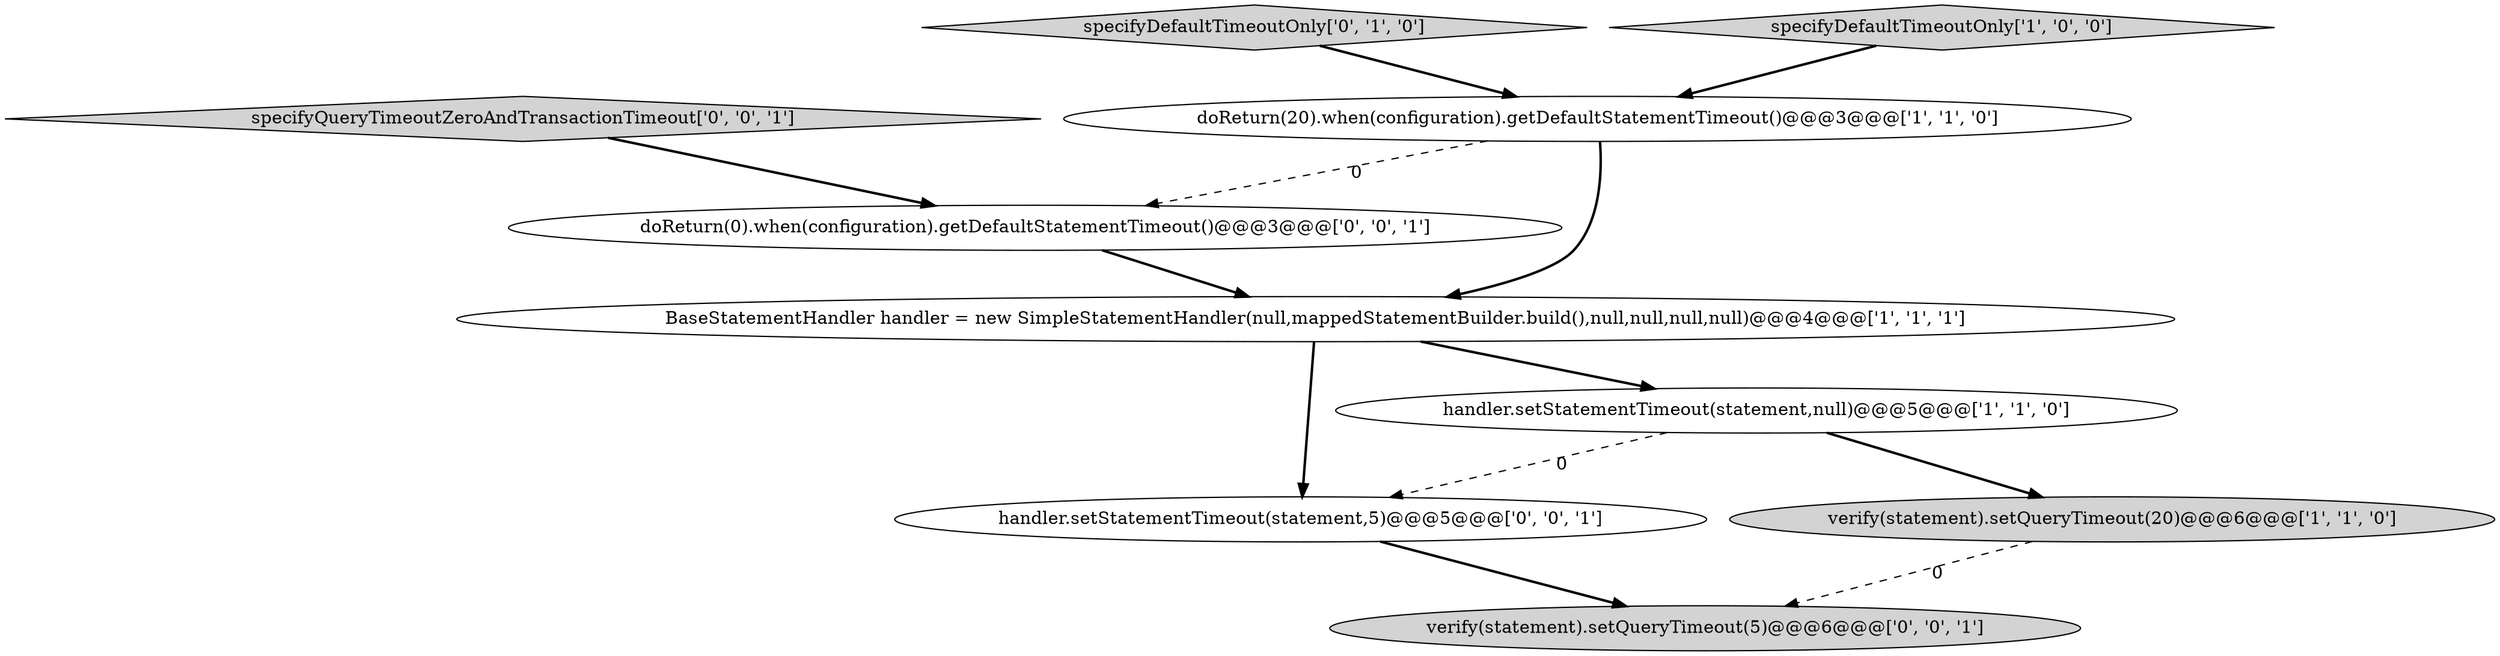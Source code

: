 digraph {
1 [style = filled, label = "verify(statement).setQueryTimeout(20)@@@6@@@['1', '1', '0']", fillcolor = lightgray, shape = ellipse image = "AAA0AAABBB1BBB"];
6 [style = filled, label = "handler.setStatementTimeout(statement,5)@@@5@@@['0', '0', '1']", fillcolor = white, shape = ellipse image = "AAA0AAABBB3BBB"];
2 [style = filled, label = "doReturn(20).when(configuration).getDefaultStatementTimeout()@@@3@@@['1', '1', '0']", fillcolor = white, shape = ellipse image = "AAA0AAABBB1BBB"];
5 [style = filled, label = "specifyDefaultTimeoutOnly['0', '1', '0']", fillcolor = lightgray, shape = diamond image = "AAA0AAABBB2BBB"];
0 [style = filled, label = "specifyDefaultTimeoutOnly['1', '0', '0']", fillcolor = lightgray, shape = diamond image = "AAA0AAABBB1BBB"];
9 [style = filled, label = "verify(statement).setQueryTimeout(5)@@@6@@@['0', '0', '1']", fillcolor = lightgray, shape = ellipse image = "AAA0AAABBB3BBB"];
7 [style = filled, label = "doReturn(0).when(configuration).getDefaultStatementTimeout()@@@3@@@['0', '0', '1']", fillcolor = white, shape = ellipse image = "AAA0AAABBB3BBB"];
4 [style = filled, label = "BaseStatementHandler handler = new SimpleStatementHandler(null,mappedStatementBuilder.build(),null,null,null,null)@@@4@@@['1', '1', '1']", fillcolor = white, shape = ellipse image = "AAA0AAABBB1BBB"];
8 [style = filled, label = "specifyQueryTimeoutZeroAndTransactionTimeout['0', '0', '1']", fillcolor = lightgray, shape = diamond image = "AAA0AAABBB3BBB"];
3 [style = filled, label = "handler.setStatementTimeout(statement,null)@@@5@@@['1', '1', '0']", fillcolor = white, shape = ellipse image = "AAA0AAABBB1BBB"];
4->3 [style = bold, label=""];
1->9 [style = dashed, label="0"];
5->2 [style = bold, label=""];
3->6 [style = dashed, label="0"];
7->4 [style = bold, label=""];
6->9 [style = bold, label=""];
3->1 [style = bold, label=""];
2->7 [style = dashed, label="0"];
2->4 [style = bold, label=""];
4->6 [style = bold, label=""];
8->7 [style = bold, label=""];
0->2 [style = bold, label=""];
}
